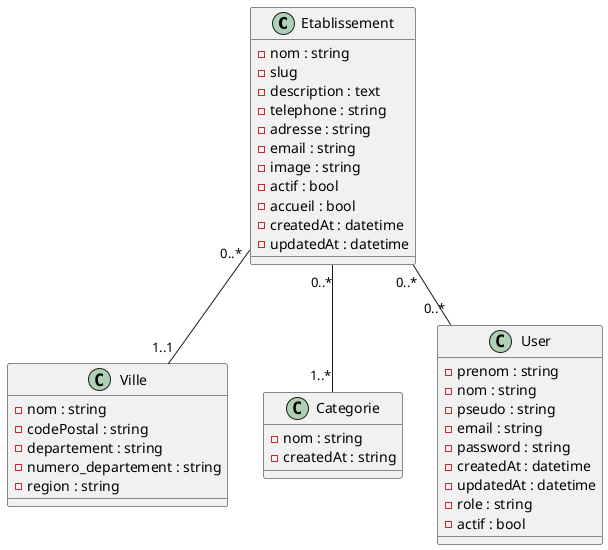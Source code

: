 @startuml


class Etablissement {
-nom : string
-slug
-description : text
-telephone : string
-adresse : string
-email : string
-image : string
-actif : bool
-accueil : bool
-createdAt : datetime
-updatedAt : datetime
}

class Ville {
-nom : string
-codePostal : string
-departement : string
-numero_departement : string
-region : string
}

class Categorie {
-nom : string
-createdAt : string
}

class User {
-prenom : string
-nom : string
-pseudo : string
-email : string
-password : string
-createdAt : datetime
-updatedAt : datetime
-role : string
-actif : bool
}

Etablissement "0..*" -- "1..*" Categorie
Etablissement "0..*" -- "1..1" Ville
Etablissement "0..*" -- "0..*" User



@enduml